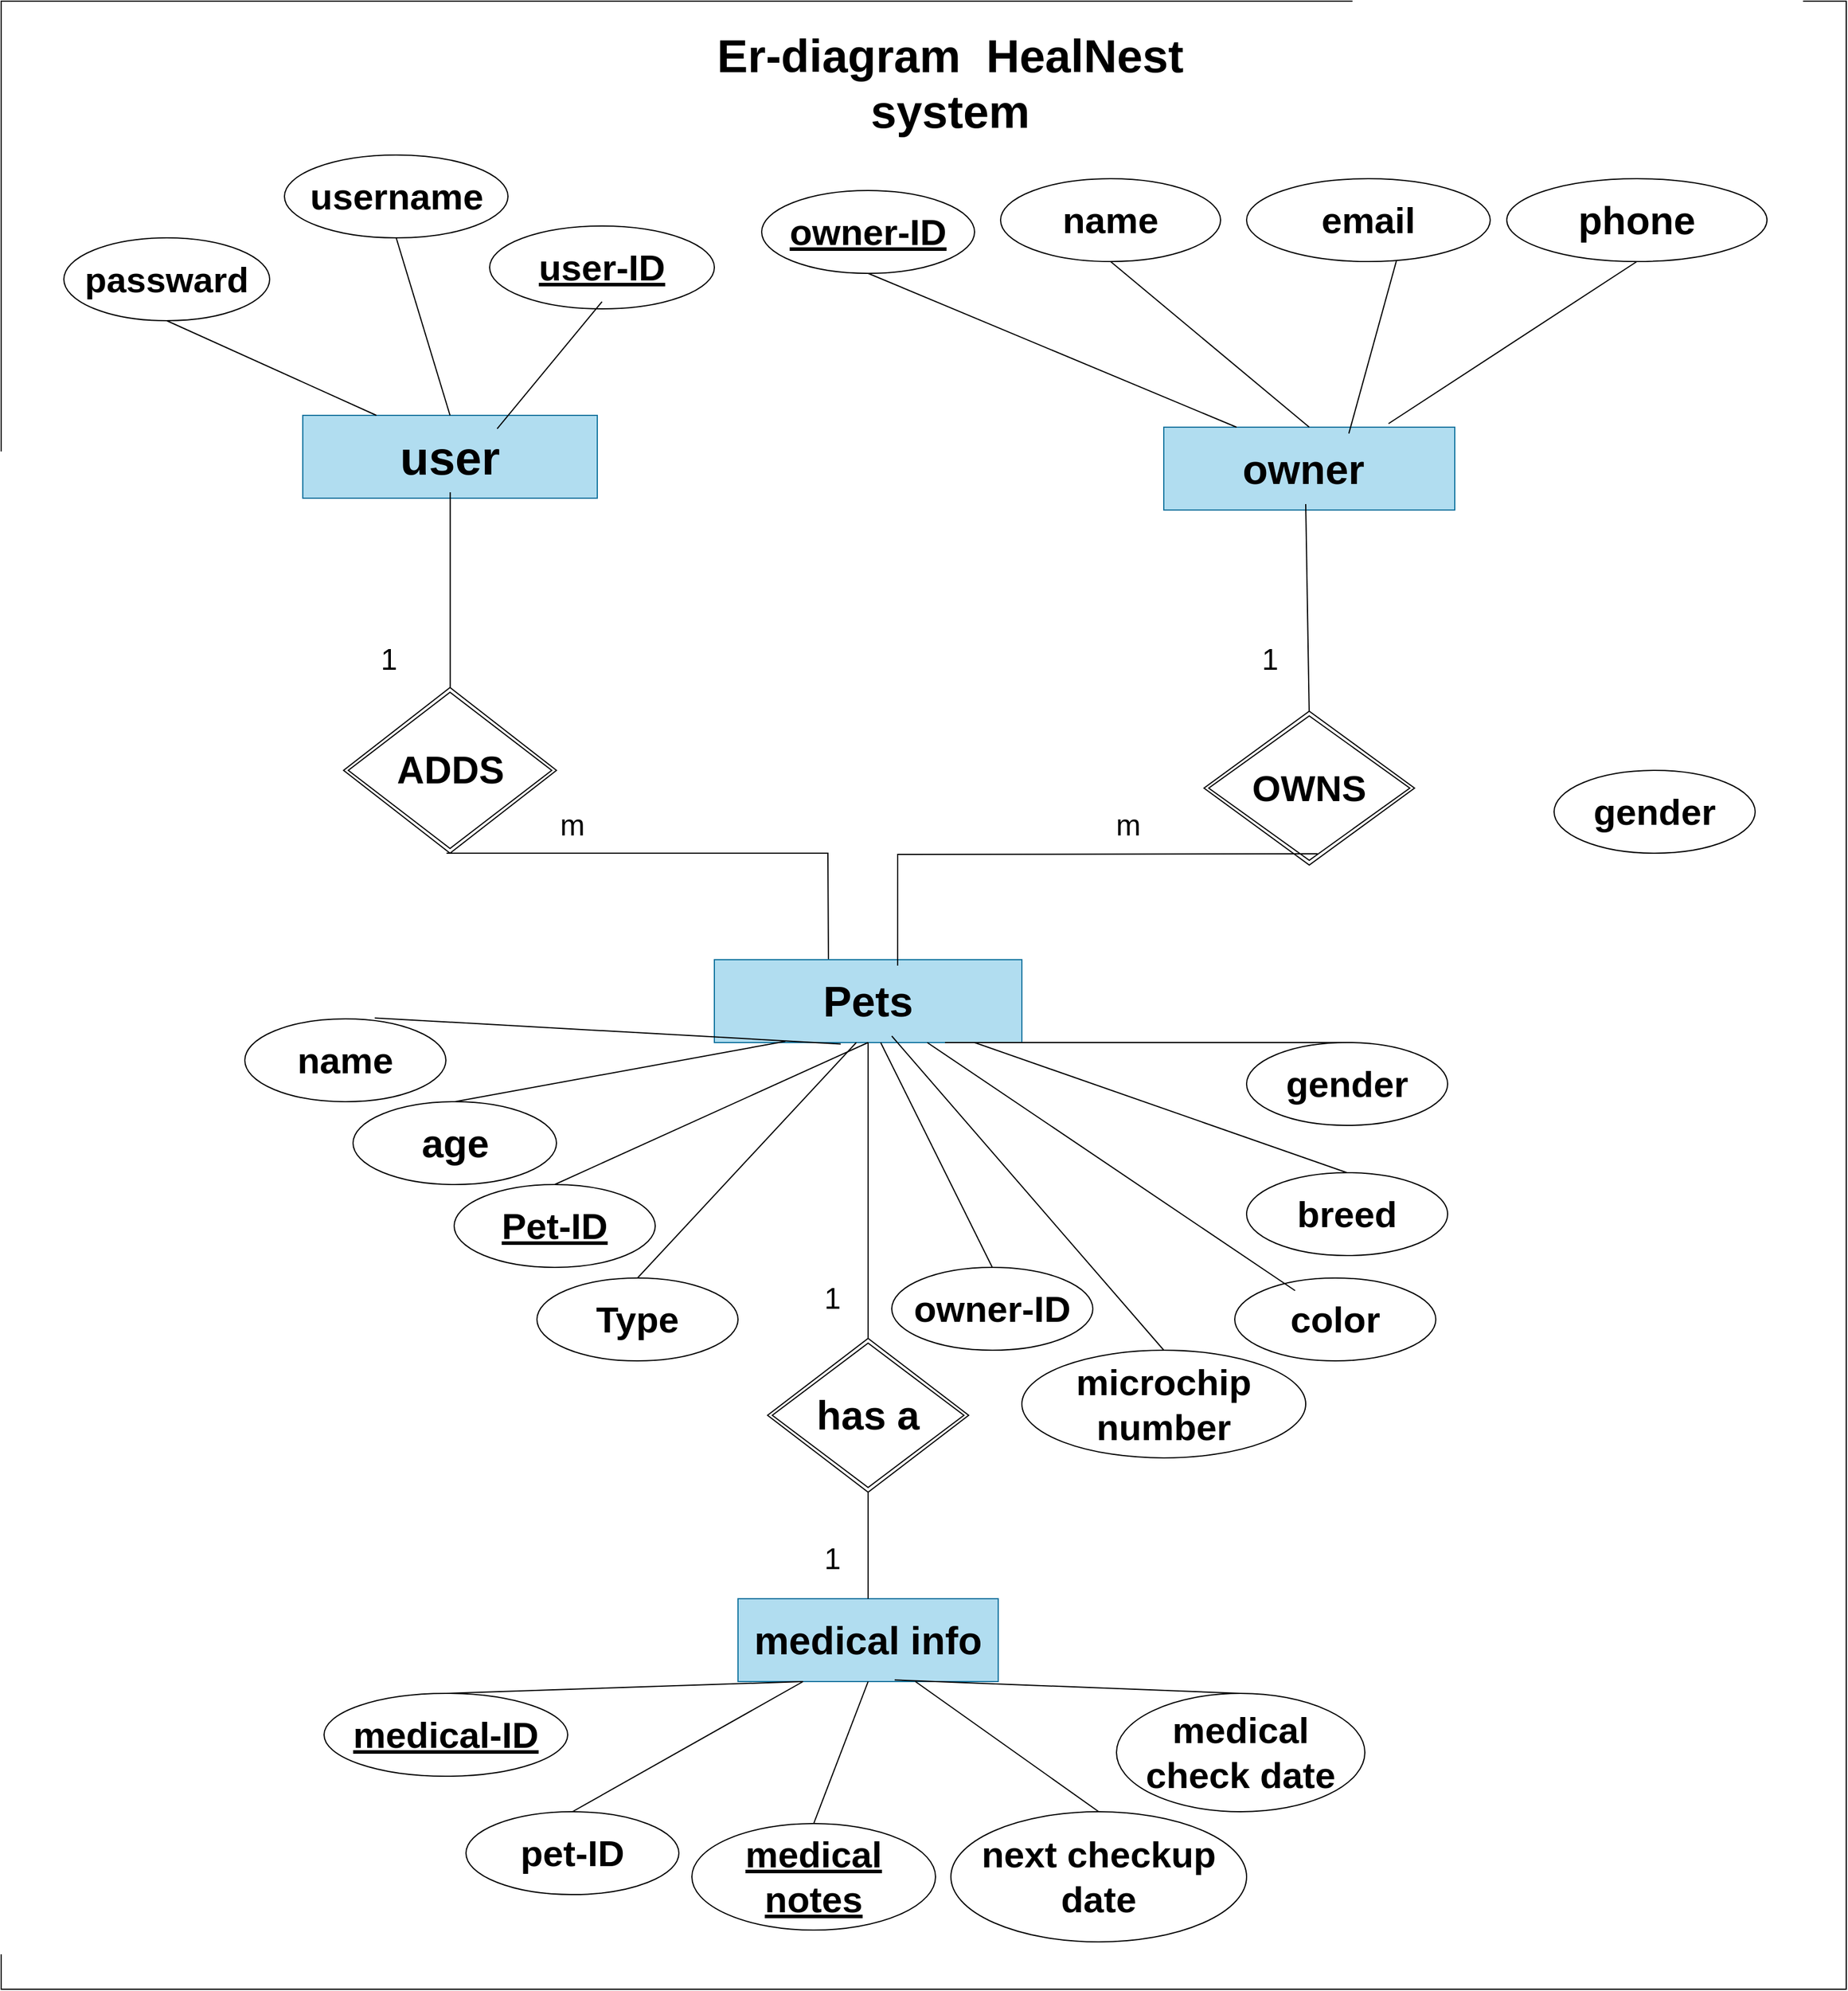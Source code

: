 <mxfile version="27.0.6">
  <diagram name="Page-1" id="ex1MJ398KPCUyJdJWwi4">
    <mxGraphModel dx="5101" dy="3182" grid="1" gridSize="10" guides="1" tooltips="1" connect="1" arrows="1" fold="1" page="1" pageScale="1" pageWidth="827" pageHeight="1169" math="0" shadow="0">
      <root>
        <mxCell id="0" />
        <mxCell id="1" parent="0" />
        <mxCell id="3KlsglkxvtRmeQMmvutP-35" value="" style="rounded=0;whiteSpace=wrap;html=1;gradientColor=none;" vertex="1" parent="1">
          <mxGeometry x="-1203" y="-50" width="1560" height="1680" as="geometry" />
        </mxCell>
        <mxCell id="3KlsglkxvtRmeQMmvutP-37" value="&lt;font style=&quot;font-size: 39px;&quot;&gt;&lt;b&gt;Er-diagram&amp;nbsp; HealNest&lt;/b&gt;&lt;/font&gt;&lt;div&gt;&lt;font style=&quot;font-size: 39px;&quot;&gt;&lt;b style=&quot;&quot;&gt;&amp;nbsp;system&amp;nbsp;&lt;/b&gt;&lt;/font&gt;&lt;/div&gt;" style="text;html=1;align=center;verticalAlign=middle;whiteSpace=wrap;rounded=0;" vertex="1" parent="1">
          <mxGeometry x="-622.5" y="10" width="442.5" height="20" as="geometry" />
        </mxCell>
        <mxCell id="3KlsglkxvtRmeQMmvutP-38" value="&lt;font style=&quot;font-size: 40px;&quot;&gt;&lt;b style=&quot;&quot;&gt;user&lt;/b&gt;&lt;/font&gt;" style="whiteSpace=wrap;html=1;align=center;fillColor=#b1ddf0;strokeColor=#10739e;" vertex="1" parent="1">
          <mxGeometry x="-948" y="300" width="249" height="70" as="geometry" />
        </mxCell>
        <mxCell id="3KlsglkxvtRmeQMmvutP-45" value="&lt;font style=&quot;font-size: 35px;&quot;&gt;&lt;b style=&quot;&quot;&gt;owner&amp;nbsp;&lt;/b&gt;&lt;/font&gt;" style="whiteSpace=wrap;html=1;align=center;fillColor=#b1ddf0;strokeColor=#10739e;" vertex="1" parent="1">
          <mxGeometry x="-220" y="310" width="246" height="70" as="geometry" />
        </mxCell>
        <mxCell id="3KlsglkxvtRmeQMmvutP-55" value="" style="endArrow=none;html=1;rounded=0;entryX=0.5;entryY=1;entryDx=0;entryDy=0;exitX=0.25;exitY=0;exitDx=0;exitDy=0;" edge="1" parent="1" source="3KlsglkxvtRmeQMmvutP-38" target="3KlsglkxvtRmeQMmvutP-62">
          <mxGeometry relative="1" as="geometry">
            <mxPoint x="-1040" y="310" as="sourcePoint" />
            <mxPoint x="-1027" y="220" as="targetPoint" />
          </mxGeometry>
        </mxCell>
        <mxCell id="3KlsglkxvtRmeQMmvutP-56" value="" style="endArrow=none;html=1;rounded=0;entryX=0.5;entryY=1;entryDx=0;entryDy=0;exitX=0.5;exitY=0;exitDx=0;exitDy=0;" edge="1" parent="1" source="3KlsglkxvtRmeQMmvutP-38" target="3KlsglkxvtRmeQMmvutP-61">
          <mxGeometry relative="1" as="geometry">
            <mxPoint x="-836" y="312.01" as="sourcePoint" />
            <mxPoint x="-884.5" y="182" as="targetPoint" />
          </mxGeometry>
        </mxCell>
        <mxCell id="3KlsglkxvtRmeQMmvutP-60" value="&lt;font style=&quot;font-size: 31px;&quot;&gt;&lt;u style=&quot;&quot;&gt;&lt;b&gt;user-ID&lt;/b&gt;&lt;/u&gt;&lt;/font&gt;" style="ellipse;whiteSpace=wrap;html=1;align=center;" vertex="1" parent="1">
          <mxGeometry x="-790" y="140" width="190" height="70" as="geometry" />
        </mxCell>
        <mxCell id="3KlsglkxvtRmeQMmvutP-61" value="&lt;font style=&quot;font-size: 31px;&quot;&gt;&lt;b&gt;username&lt;/b&gt;&lt;/font&gt;" style="ellipse;whiteSpace=wrap;html=1;align=center;" vertex="1" parent="1">
          <mxGeometry x="-963.5" y="80" width="189" height="70" as="geometry" />
        </mxCell>
        <mxCell id="3KlsglkxvtRmeQMmvutP-62" value="&lt;font style=&quot;font-size: 30px;&quot;&gt;&lt;b&gt;passward&lt;/b&gt;&lt;/font&gt;" style="ellipse;whiteSpace=wrap;html=1;align=center;" vertex="1" parent="1">
          <mxGeometry x="-1150" y="150" width="174" height="70" as="geometry" />
        </mxCell>
        <mxCell id="3KlsglkxvtRmeQMmvutP-84" value="" style="endArrow=none;html=1;rounded=0;entryX=0.5;entryY=1;entryDx=0;entryDy=0;exitX=0.25;exitY=0;exitDx=0;exitDy=0;" edge="1" parent="1" source="3KlsglkxvtRmeQMmvutP-45" target="3KlsglkxvtRmeQMmvutP-85">
          <mxGeometry relative="1" as="geometry">
            <mxPoint x="-577.8" y="286.21" as="sourcePoint" />
            <mxPoint x="-580.24" y="208.525" as="targetPoint" />
          </mxGeometry>
        </mxCell>
        <mxCell id="3KlsglkxvtRmeQMmvutP-85" value="&lt;font style=&quot;font-size: 31px;&quot;&gt;&lt;u style=&quot;&quot;&gt;&lt;b style=&quot;&quot;&gt;owner-ID&lt;/b&gt;&lt;/u&gt;&lt;/font&gt;" style="ellipse;whiteSpace=wrap;html=1;align=center;" vertex="1" parent="1">
          <mxGeometry x="-560" y="110" width="180" height="70" as="geometry" />
        </mxCell>
        <mxCell id="3KlsglkxvtRmeQMmvutP-86" value="" style="endArrow=none;html=1;rounded=0;entryX=0.5;entryY=1;entryDx=0;entryDy=0;exitX=0.5;exitY=0;exitDx=0;exitDy=0;" edge="1" parent="1" source="3KlsglkxvtRmeQMmvutP-45" target="3KlsglkxvtRmeQMmvutP-87">
          <mxGeometry relative="1" as="geometry">
            <mxPoint x="-100" y="292" as="sourcePoint" />
            <mxPoint x="-100" y="237" as="targetPoint" />
          </mxGeometry>
        </mxCell>
        <mxCell id="3KlsglkxvtRmeQMmvutP-87" value="&lt;font style=&quot;font-size: 31px;&quot;&gt;&lt;b&gt;name&lt;/b&gt;&lt;/font&gt;" style="ellipse;whiteSpace=wrap;html=1;align=center;" vertex="1" parent="1">
          <mxGeometry x="-358" y="100" width="186" height="70" as="geometry" />
        </mxCell>
        <mxCell id="3KlsglkxvtRmeQMmvutP-88" value="" style="endArrow=none;html=1;rounded=0;endSize=0;targetPerimeterSpacing=-18;startSize=9;jumpSize=0;entryX=0.623;entryY=0.905;entryDx=0;entryDy=0;entryPerimeter=0;exitX=0.636;exitY=0.076;exitDx=0;exitDy=0;exitPerimeter=0;" edge="1" parent="1" source="3KlsglkxvtRmeQMmvutP-45" target="3KlsglkxvtRmeQMmvutP-89">
          <mxGeometry relative="1" as="geometry">
            <mxPoint x="-40" y="310" as="sourcePoint" />
            <mxPoint x="20" y="222" as="targetPoint" />
          </mxGeometry>
        </mxCell>
        <mxCell id="3KlsglkxvtRmeQMmvutP-89" value="&lt;font style=&quot;font-size: 31px;&quot;&gt;&lt;b&gt;email&lt;/b&gt;&lt;/font&gt;" style="ellipse;whiteSpace=wrap;html=1;align=center;" vertex="1" parent="1">
          <mxGeometry x="-150" y="100" width="206" height="70" as="geometry" />
        </mxCell>
        <mxCell id="3KlsglkxvtRmeQMmvutP-92" value="&lt;font style=&quot;font-size: 33px;&quot;&gt;&lt;b style=&quot;&quot;&gt;phone&lt;/b&gt;&lt;/font&gt;" style="ellipse;whiteSpace=wrap;html=1;align=center;" vertex="1" parent="1">
          <mxGeometry x="70" y="100" width="220" height="70" as="geometry" />
        </mxCell>
        <mxCell id="3KlsglkxvtRmeQMmvutP-94" value="" style="endArrow=none;html=1;rounded=0;exitX=0.5;exitY=0;exitDx=0;exitDy=0;" edge="1" parent="1">
          <mxGeometry relative="1" as="geometry">
            <mxPoint x="-823.33" y="545" as="sourcePoint" />
            <mxPoint x="-823.33" y="365" as="targetPoint" />
          </mxGeometry>
        </mxCell>
        <mxCell id="3KlsglkxvtRmeQMmvutP-95" value="&lt;font style=&quot;font-size: 32px;&quot;&gt;&lt;b&gt;ADDS&lt;/b&gt;&lt;/font&gt;" style="shape=rhombus;double=1;perimeter=rhombusPerimeter;whiteSpace=wrap;html=1;align=center;" vertex="1" parent="1">
          <mxGeometry x="-913.5" y="530" width="180" height="140" as="geometry" />
        </mxCell>
        <mxCell id="3KlsglkxvtRmeQMmvutP-97" value="" style="endArrow=none;html=1;rounded=0;exitX=0.5;exitY=1;exitDx=0;exitDy=0;entryX=0.371;entryY=0.01;entryDx=0;entryDy=0;entryPerimeter=0;" edge="1" parent="1" target="3KlsglkxvtRmeQMmvutP-98">
          <mxGeometry relative="1" as="geometry">
            <mxPoint x="-826.5" y="670" as="sourcePoint" />
            <mxPoint x="-510" y="750" as="targetPoint" />
            <Array as="points">
              <mxPoint x="-504" y="670" />
            </Array>
          </mxGeometry>
        </mxCell>
        <mxCell id="3KlsglkxvtRmeQMmvutP-98" value="&lt;font style=&quot;font-size: 36px;&quot;&gt;&lt;b style=&quot;&quot;&gt;Pets&lt;/b&gt;&lt;/font&gt;" style="whiteSpace=wrap;html=1;align=center;fillColor=#b1ddf0;strokeColor=#10739e;" vertex="1" parent="1">
          <mxGeometry x="-600" y="760" width="260" height="70" as="geometry" />
        </mxCell>
        <mxCell id="3KlsglkxvtRmeQMmvutP-101" value="" style="endArrow=none;html=1;rounded=0;endSize=0;targetPerimeterSpacing=-18;startSize=9;jumpSize=0;exitX=0.5;exitY=0;exitDx=0;exitDy=0;entryX=0.5;entryY=1;entryDx=0;entryDy=0;" edge="1" parent="1" source="3KlsglkxvtRmeQMmvutP-105" target="3KlsglkxvtRmeQMmvutP-98">
          <mxGeometry relative="1" as="geometry">
            <mxPoint x="-502" y="840" as="sourcePoint" />
            <mxPoint x="-436" y="802" as="targetPoint" />
          </mxGeometry>
        </mxCell>
        <mxCell id="3KlsglkxvtRmeQMmvutP-103" value="" style="endArrow=none;html=1;rounded=0;endSize=0;targetPerimeterSpacing=-18;startSize=9;jumpSize=0;exitX=0.646;exitY=-0.011;exitDx=0;exitDy=0;entryX=0.411;entryY=1.017;entryDx=0;entryDy=0;entryPerimeter=0;exitPerimeter=0;" edge="1" parent="1" source="3KlsglkxvtRmeQMmvutP-106" target="3KlsglkxvtRmeQMmvutP-98">
          <mxGeometry relative="1" as="geometry">
            <mxPoint x="-700" y="835" as="sourcePoint" />
            <mxPoint x="-634" y="797" as="targetPoint" />
          </mxGeometry>
        </mxCell>
        <mxCell id="3KlsglkxvtRmeQMmvutP-104" value="&lt;font style=&quot;font-size: 33px;&quot;&gt;&lt;b style=&quot;&quot;&gt;age&lt;/b&gt;&lt;/font&gt;" style="ellipse;whiteSpace=wrap;html=1;align=center;" vertex="1" parent="1">
          <mxGeometry x="-905.5" y="880" width="172" height="70" as="geometry" />
        </mxCell>
        <mxCell id="3KlsglkxvtRmeQMmvutP-105" value="&lt;font style=&quot;font-size: 31px;&quot;&gt;&lt;u style=&quot;&quot;&gt;&lt;b&gt;Pet-ID&lt;/b&gt;&lt;/u&gt;&lt;/font&gt;" style="ellipse;whiteSpace=wrap;html=1;align=center;" vertex="1" parent="1">
          <mxGeometry x="-820" y="950" width="170" height="70" as="geometry" />
        </mxCell>
        <mxCell id="3KlsglkxvtRmeQMmvutP-106" value="&lt;font style=&quot;font-size: 31px;&quot;&gt;&lt;b&gt;name&lt;/b&gt;&lt;/font&gt;" style="ellipse;whiteSpace=wrap;html=1;align=center;" vertex="1" parent="1">
          <mxGeometry x="-997" y="810" width="170" height="70" as="geometry" />
        </mxCell>
        <mxCell id="3KlsglkxvtRmeQMmvutP-107" value="" style="endArrow=none;html=1;rounded=0;exitX=0.5;exitY=0;exitDx=0;exitDy=0;" edge="1" parent="1" source="3KlsglkxvtRmeQMmvutP-104">
          <mxGeometry relative="1" as="geometry">
            <mxPoint x="-690.242" y="907.681" as="sourcePoint" />
            <mxPoint x="-540" y="829" as="targetPoint" />
          </mxGeometry>
        </mxCell>
        <mxCell id="3KlsglkxvtRmeQMmvutP-108" value="" style="endArrow=none;html=1;rounded=0;entryX=0.75;entryY=1;entryDx=0;entryDy=0;exitX=0.5;exitY=0;exitDx=0;exitDy=0;" edge="1" parent="1" source="3KlsglkxvtRmeQMmvutP-109" target="3KlsglkxvtRmeQMmvutP-98">
          <mxGeometry relative="1" as="geometry">
            <mxPoint x="-400" y="830" as="sourcePoint" />
            <mxPoint x="-430" y="760" as="targetPoint" />
          </mxGeometry>
        </mxCell>
        <mxCell id="3KlsglkxvtRmeQMmvutP-109" value="&lt;font style=&quot;font-size: 31px;&quot;&gt;&lt;b&gt;gender&lt;/b&gt;&lt;/font&gt;" style="ellipse;whiteSpace=wrap;html=1;align=center;" vertex="1" parent="1">
          <mxGeometry x="-150" y="830" width="170" height="70" as="geometry" />
        </mxCell>
        <mxCell id="3KlsglkxvtRmeQMmvutP-148" value="" style="endArrow=none;html=1;rounded=0;exitX=0.5;exitY=0;exitDx=0;exitDy=0;" edge="1" parent="1">
          <mxGeometry relative="1" as="geometry">
            <mxPoint x="-97" y="555" as="sourcePoint" />
            <mxPoint x="-100" y="375" as="targetPoint" />
          </mxGeometry>
        </mxCell>
        <mxCell id="3KlsglkxvtRmeQMmvutP-149" value="&lt;font style=&quot;font-size: 34px;&quot;&gt;&lt;b&gt;has a&lt;/b&gt;&lt;/font&gt;" style="shape=rhombus;double=1;perimeter=rhombusPerimeter;whiteSpace=wrap;html=1;align=center;" vertex="1" parent="1">
          <mxGeometry x="-555" y="1080" width="170" height="130" as="geometry" />
        </mxCell>
        <mxCell id="3KlsglkxvtRmeQMmvutP-152" value="&lt;font style=&quot;font-size: 33px;&quot;&gt;&lt;b&gt;medical info&lt;/b&gt;&lt;/font&gt;" style="whiteSpace=wrap;html=1;align=center;fillColor=#b1ddf0;strokeColor=#10739e;" vertex="1" parent="1">
          <mxGeometry x="-580" y="1300" width="220" height="70" as="geometry" />
        </mxCell>
        <mxCell id="3KlsglkxvtRmeQMmvutP-157" value="&lt;font style=&quot;font-size: 31px;&quot;&gt;&lt;b&gt;pet-ID&lt;/b&gt;&lt;/font&gt;" style="ellipse;whiteSpace=wrap;html=1;align=center;" vertex="1" parent="1">
          <mxGeometry x="-810" y="1480" width="180" height="70" as="geometry" />
        </mxCell>
        <mxCell id="3KlsglkxvtRmeQMmvutP-165" value="" style="endArrow=none;html=1;rounded=0;exitX=0.5;exitY=0;exitDx=0;exitDy=0;entryX=0.25;entryY=1;entryDx=0;entryDy=0;" edge="1" parent="1" source="3KlsglkxvtRmeQMmvutP-157" target="3KlsglkxvtRmeQMmvutP-152">
          <mxGeometry relative="1" as="geometry">
            <mxPoint x="-758" y="1219" as="sourcePoint" />
            <mxPoint x="-900" y="1320" as="targetPoint" />
          </mxGeometry>
        </mxCell>
        <mxCell id="3KlsglkxvtRmeQMmvutP-166" value="" style="endArrow=none;html=1;rounded=0;exitX=0.5;exitY=0;exitDx=0;exitDy=0;entryX=0.25;entryY=1;entryDx=0;entryDy=0;" edge="1" parent="1" source="3KlsglkxvtRmeQMmvutP-167" target="3KlsglkxvtRmeQMmvutP-152">
          <mxGeometry relative="1" as="geometry">
            <mxPoint x="-645.5" y="1350" as="sourcePoint" />
            <mxPoint x="-750" y="1350" as="targetPoint" />
          </mxGeometry>
        </mxCell>
        <mxCell id="3KlsglkxvtRmeQMmvutP-167" value="&lt;font style=&quot;font-size: 31px;&quot;&gt;&lt;u style=&quot;&quot;&gt;&lt;b&gt;medical-ID&lt;/b&gt;&lt;/u&gt;&lt;/font&gt;" style="ellipse;whiteSpace=wrap;html=1;align=center;" vertex="1" parent="1">
          <mxGeometry x="-930" y="1380" width="206" height="70" as="geometry" />
        </mxCell>
        <mxCell id="3KlsglkxvtRmeQMmvutP-173" value="&lt;font style=&quot;font-size: 31px;&quot;&gt;&lt;b&gt;medical check date&lt;/b&gt;&lt;/font&gt;" style="ellipse;whiteSpace=wrap;html=1;align=center;" vertex="1" parent="1">
          <mxGeometry x="-260" y="1380" width="210" height="100" as="geometry" />
        </mxCell>
        <mxCell id="3KlsglkxvtRmeQMmvutP-186" value="&lt;font style=&quot;font-size: 31px;&quot;&gt;&lt;b&gt;next checkup date&lt;/b&gt;&lt;/font&gt;" style="ellipse;whiteSpace=wrap;html=1;align=center;" vertex="1" parent="1">
          <mxGeometry x="-400" y="1480" width="250" height="110" as="geometry" />
        </mxCell>
        <mxCell id="3KlsglkxvtRmeQMmvutP-194" value="&lt;span style=&quot;font-size: 25px;&quot;&gt;1&lt;/span&gt;" style="text;html=1;align=center;verticalAlign=middle;whiteSpace=wrap;rounded=0;" vertex="1" parent="1">
          <mxGeometry x="-905.5" y="480" width="60" height="50" as="geometry" />
        </mxCell>
        <mxCell id="3KlsglkxvtRmeQMmvutP-211" value="" style="endArrow=none;html=1;rounded=0;entryX=0.5;entryY=1;entryDx=0;entryDy=0;" edge="1" parent="1" target="3KlsglkxvtRmeQMmvutP-92">
          <mxGeometry relative="1" as="geometry">
            <mxPoint x="-30" y="307" as="sourcePoint" />
            <mxPoint x="-87" y="172" as="targetPoint" />
          </mxGeometry>
        </mxCell>
        <mxCell id="3KlsglkxvtRmeQMmvutP-214" value="" style="endArrow=none;html=1;rounded=0;exitX=0.888;exitY=0.105;exitDx=0;exitDy=0;exitPerimeter=0;" edge="1" parent="1">
          <mxGeometry relative="1" as="geometry">
            <mxPoint x="-783.64" y="311.35" as="sourcePoint" />
            <mxPoint x="-695" y="204" as="targetPoint" />
          </mxGeometry>
        </mxCell>
        <mxCell id="3KlsglkxvtRmeQMmvutP-215" value="&lt;font style=&quot;font-size: 31px;&quot;&gt;&lt;b&gt;OWNS&lt;/b&gt;&lt;/font&gt;" style="shape=rhombus;double=1;perimeter=rhombusPerimeter;whiteSpace=wrap;html=1;align=center;" vertex="1" parent="1">
          <mxGeometry x="-186" y="550" width="178" height="130" as="geometry" />
        </mxCell>
        <mxCell id="3KlsglkxvtRmeQMmvutP-217" value="" style="endArrow=none;html=1;rounded=0;exitX=0.596;exitY=0.143;exitDx=0;exitDy=0;exitPerimeter=0;" edge="1" parent="1">
          <mxGeometry relative="1" as="geometry">
            <mxPoint x="-445.04" y="765.01" as="sourcePoint" />
            <mxPoint x="-90" y="670.5" as="targetPoint" />
            <Array as="points">
              <mxPoint x="-445" y="671" />
            </Array>
          </mxGeometry>
        </mxCell>
        <mxCell id="3KlsglkxvtRmeQMmvutP-221" value="&lt;font style=&quot;font-size: 31px;&quot;&gt;&lt;b&gt;color&lt;/b&gt;&lt;/font&gt;" style="ellipse;whiteSpace=wrap;html=1;align=center;" vertex="1" parent="1">
          <mxGeometry x="-160" y="1029" width="170" height="70" as="geometry" />
        </mxCell>
        <mxCell id="3KlsglkxvtRmeQMmvutP-222" value="&lt;font style=&quot;font-size: 31px;&quot;&gt;&lt;b&gt;microchip number&lt;/b&gt;&lt;/font&gt;" style="ellipse;whiteSpace=wrap;html=1;align=center;" vertex="1" parent="1">
          <mxGeometry x="-340" y="1090" width="240" height="91" as="geometry" />
        </mxCell>
        <mxCell id="3KlsglkxvtRmeQMmvutP-223" value="&lt;font style=&quot;font-size: 31px;&quot;&gt;&lt;b&gt;owner-ID&lt;/b&gt;&lt;/font&gt;" style="ellipse;whiteSpace=wrap;html=1;align=center;" vertex="1" parent="1">
          <mxGeometry x="-450" y="1020" width="170" height="70" as="geometry" />
        </mxCell>
        <mxCell id="3KlsglkxvtRmeQMmvutP-224" value="&lt;font style=&quot;font-size: 31px;&quot;&gt;&lt;b&gt;gender&lt;/b&gt;&lt;/font&gt;" style="ellipse;whiteSpace=wrap;html=1;align=center;" vertex="1" parent="1">
          <mxGeometry x="110" y="600" width="170" height="70" as="geometry" />
        </mxCell>
        <mxCell id="3KlsglkxvtRmeQMmvutP-225" value="&lt;font style=&quot;font-size: 31px;&quot;&gt;&lt;b&gt;breed&lt;/b&gt;&lt;/font&gt;" style="ellipse;whiteSpace=wrap;html=1;align=center;" vertex="1" parent="1">
          <mxGeometry x="-150" y="940" width="170" height="70" as="geometry" />
        </mxCell>
        <mxCell id="3KlsglkxvtRmeQMmvutP-226" value="&lt;font style=&quot;font-size: 31px;&quot;&gt;&lt;b&gt;Type&lt;/b&gt;&lt;/font&gt;" style="ellipse;whiteSpace=wrap;html=1;align=center;" vertex="1" parent="1">
          <mxGeometry x="-750" y="1029" width="170" height="70" as="geometry" />
        </mxCell>
        <mxCell id="3KlsglkxvtRmeQMmvutP-227" value="" style="endArrow=none;html=1;rounded=0;exitX=0.5;exitY=0;exitDx=0;exitDy=0;" edge="1" parent="1" source="3KlsglkxvtRmeQMmvutP-225">
          <mxGeometry relative="1" as="geometry">
            <mxPoint x="-258" y="890" as="sourcePoint" />
            <mxPoint x="-380" y="830" as="targetPoint" />
          </mxGeometry>
        </mxCell>
        <mxCell id="3KlsglkxvtRmeQMmvutP-228" value="" style="endArrow=none;html=1;rounded=0;entryX=0.75;entryY=1;entryDx=0;entryDy=0;exitX=0.3;exitY=0.152;exitDx=0;exitDy=0;exitPerimeter=0;" edge="1" parent="1" source="3KlsglkxvtRmeQMmvutP-221">
          <mxGeometry relative="1" as="geometry">
            <mxPoint x="-210" y="890" as="sourcePoint" />
            <mxPoint x="-420" y="830" as="targetPoint" />
          </mxGeometry>
        </mxCell>
        <mxCell id="3KlsglkxvtRmeQMmvutP-229" value="" style="endArrow=none;html=1;rounded=0;entryX=0.75;entryY=1;entryDx=0;entryDy=0;exitX=0.5;exitY=0;exitDx=0;exitDy=0;" edge="1" parent="1" source="3KlsglkxvtRmeQMmvutP-226">
          <mxGeometry relative="1" as="geometry">
            <mxPoint x="-270" y="890" as="sourcePoint" />
            <mxPoint x="-480" y="830" as="targetPoint" />
          </mxGeometry>
        </mxCell>
        <mxCell id="3KlsglkxvtRmeQMmvutP-236" value="" style="endArrow=none;html=1;rounded=0;entryX=0.75;entryY=1;entryDx=0;entryDy=0;exitX=0.5;exitY=0;exitDx=0;exitDy=0;" edge="1" parent="1" source="3KlsglkxvtRmeQMmvutP-222">
          <mxGeometry relative="1" as="geometry">
            <mxPoint x="-199" y="1005.5" as="sourcePoint" />
            <mxPoint x="-450" y="824.5" as="targetPoint" />
          </mxGeometry>
        </mxCell>
        <mxCell id="3KlsglkxvtRmeQMmvutP-237" value="" style="endArrow=none;html=1;rounded=0;exitX=0.5;exitY=0;exitDx=0;exitDy=0;entryX=0.83;entryY=1.003;entryDx=0;entryDy=0;entryPerimeter=0;" edge="1" parent="1" source="3KlsglkxvtRmeQMmvutP-223">
          <mxGeometry relative="1" as="geometry">
            <mxPoint x="-460" y="888.79" as="sourcePoint" />
            <mxPoint x="-459.4" y="830" as="targetPoint" />
          </mxGeometry>
        </mxCell>
        <mxCell id="3KlsglkxvtRmeQMmvutP-241" value="" style="endArrow=none;html=1;rounded=0;exitX=0.5;exitY=0;exitDx=0;exitDy=0;" edge="1" parent="1" source="3KlsglkxvtRmeQMmvutP-149">
          <mxGeometry relative="1" as="geometry">
            <mxPoint x="-572" y="940" as="sourcePoint" />
            <mxPoint x="-470" y="830" as="targetPoint" />
          </mxGeometry>
        </mxCell>
        <mxCell id="3KlsglkxvtRmeQMmvutP-242" value="" style="endArrow=none;html=1;rounded=0;exitX=0.5;exitY=0;exitDx=0;exitDy=0;entryX=0.5;entryY=1;entryDx=0;entryDy=0;" edge="1" parent="1" source="3KlsglkxvtRmeQMmvutP-152" target="3KlsglkxvtRmeQMmvutP-149">
          <mxGeometry relative="1" as="geometry">
            <mxPoint x="-950" y="1439" as="sourcePoint" />
            <mxPoint x="-875" y="1360" as="targetPoint" />
          </mxGeometry>
        </mxCell>
        <mxCell id="3KlsglkxvtRmeQMmvutP-245" value="" style="endArrow=none;html=1;rounded=0;exitX=0.5;exitY=0;exitDx=0;exitDy=0;entryX=0.602;entryY=0.981;entryDx=0;entryDy=0;entryPerimeter=0;" edge="1" parent="1" source="3KlsglkxvtRmeQMmvutP-173" target="3KlsglkxvtRmeQMmvutP-152">
          <mxGeometry relative="1" as="geometry">
            <mxPoint x="-660" y="1519" as="sourcePoint" />
            <mxPoint x="-415" y="1420" as="targetPoint" />
          </mxGeometry>
        </mxCell>
        <mxCell id="3KlsglkxvtRmeQMmvutP-247" value="" style="endArrow=none;html=1;rounded=0;exitX=0.5;exitY=0;exitDx=0;exitDy=0;" edge="1" parent="1" source="3KlsglkxvtRmeQMmvutP-186">
          <mxGeometry relative="1" as="geometry">
            <mxPoint x="-590" y="1480" as="sourcePoint" />
            <mxPoint x="-430" y="1370" as="targetPoint" />
          </mxGeometry>
        </mxCell>
        <mxCell id="3KlsglkxvtRmeQMmvutP-248" value="&lt;font style=&quot;font-size: 31px;&quot;&gt;&lt;b style=&quot;&quot;&gt;&lt;u&gt;medical notes&lt;/u&gt;&lt;/b&gt;&lt;/font&gt;" style="ellipse;whiteSpace=wrap;html=1;align=center;" vertex="1" parent="1">
          <mxGeometry x="-619" y="1490" width="206" height="90" as="geometry" />
        </mxCell>
        <mxCell id="3KlsglkxvtRmeQMmvutP-249" value="" style="endArrow=none;html=1;rounded=0;entryX=0.5;entryY=1;entryDx=0;entryDy=0;exitX=0.5;exitY=0;exitDx=0;exitDy=0;" edge="1" parent="1" source="3KlsglkxvtRmeQMmvutP-248" target="3KlsglkxvtRmeQMmvutP-152">
          <mxGeometry relative="1" as="geometry">
            <mxPoint x="-620" y="1490" as="sourcePoint" />
            <mxPoint x="-425" y="1400" as="targetPoint" />
          </mxGeometry>
        </mxCell>
        <mxCell id="3KlsglkxvtRmeQMmvutP-250" value="&lt;font style=&quot;font-size: 25px;&quot;&gt;m&lt;/font&gt;" style="text;html=1;align=center;verticalAlign=middle;whiteSpace=wrap;rounded=0;" vertex="1" parent="1">
          <mxGeometry x="-750" y="630" width="60" height="30" as="geometry" />
        </mxCell>
        <mxCell id="3KlsglkxvtRmeQMmvutP-252" value="&lt;span style=&quot;font-size: 25px;&quot;&gt;1&lt;/span&gt;" style="text;html=1;align=center;verticalAlign=middle;whiteSpace=wrap;rounded=0;" vertex="1" parent="1">
          <mxGeometry x="-160" y="480" width="60" height="50" as="geometry" />
        </mxCell>
        <mxCell id="3KlsglkxvtRmeQMmvutP-253" value="&lt;font style=&quot;font-size: 25px;&quot;&gt;m&lt;/font&gt;" style="text;html=1;align=center;verticalAlign=middle;whiteSpace=wrap;rounded=0;" vertex="1" parent="1">
          <mxGeometry x="-280" y="630" width="60" height="30" as="geometry" />
        </mxCell>
        <mxCell id="3KlsglkxvtRmeQMmvutP-254" value="&lt;span style=&quot;font-size: 25px;&quot;&gt;1&lt;/span&gt;" style="text;html=1;align=center;verticalAlign=middle;whiteSpace=wrap;rounded=0;" vertex="1" parent="1">
          <mxGeometry x="-530" y="1020" width="60" height="50" as="geometry" />
        </mxCell>
        <mxCell id="3KlsglkxvtRmeQMmvutP-255" value="&lt;span style=&quot;font-size: 25px;&quot;&gt;1&lt;/span&gt;" style="text;html=1;align=center;verticalAlign=middle;whiteSpace=wrap;rounded=0;" vertex="1" parent="1">
          <mxGeometry x="-530" y="1240" width="60" height="50" as="geometry" />
        </mxCell>
      </root>
    </mxGraphModel>
  </diagram>
</mxfile>
